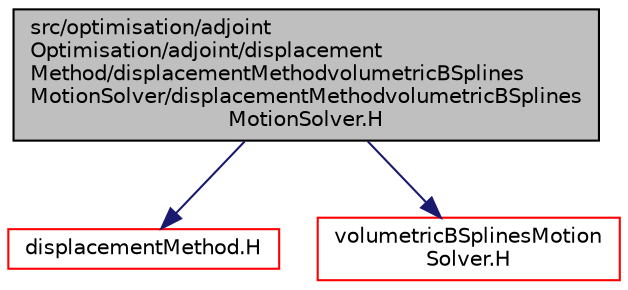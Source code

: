 digraph "src/optimisation/adjointOptimisation/adjoint/displacementMethod/displacementMethodvolumetricBSplinesMotionSolver/displacementMethodvolumetricBSplinesMotionSolver.H"
{
  bgcolor="transparent";
  edge [fontname="Helvetica",fontsize="10",labelfontname="Helvetica",labelfontsize="10"];
  node [fontname="Helvetica",fontsize="10",shape=record];
  Node1 [label="src/optimisation/adjoint\lOptimisation/adjoint/displacement\lMethod/displacementMethodvolumetricBSplines\lMotionSolver/displacementMethodvolumetricBSplines\lMotionSolver.H",height=0.2,width=0.4,color="black", fillcolor="grey75", style="filled" fontcolor="black"];
  Node1 -> Node2 [color="midnightblue",fontsize="10",style="solid",fontname="Helvetica"];
  Node2 [label="displacementMethod.H",height=0.2,width=0.4,color="red",URL="$displacementMethod_8H.html"];
  Node1 -> Node3 [color="midnightblue",fontsize="10",style="solid",fontname="Helvetica"];
  Node3 [label="volumetricBSplinesMotion\lSolver.H",height=0.2,width=0.4,color="red",URL="$volumetricBSplinesMotionSolver_8H.html"];
}
